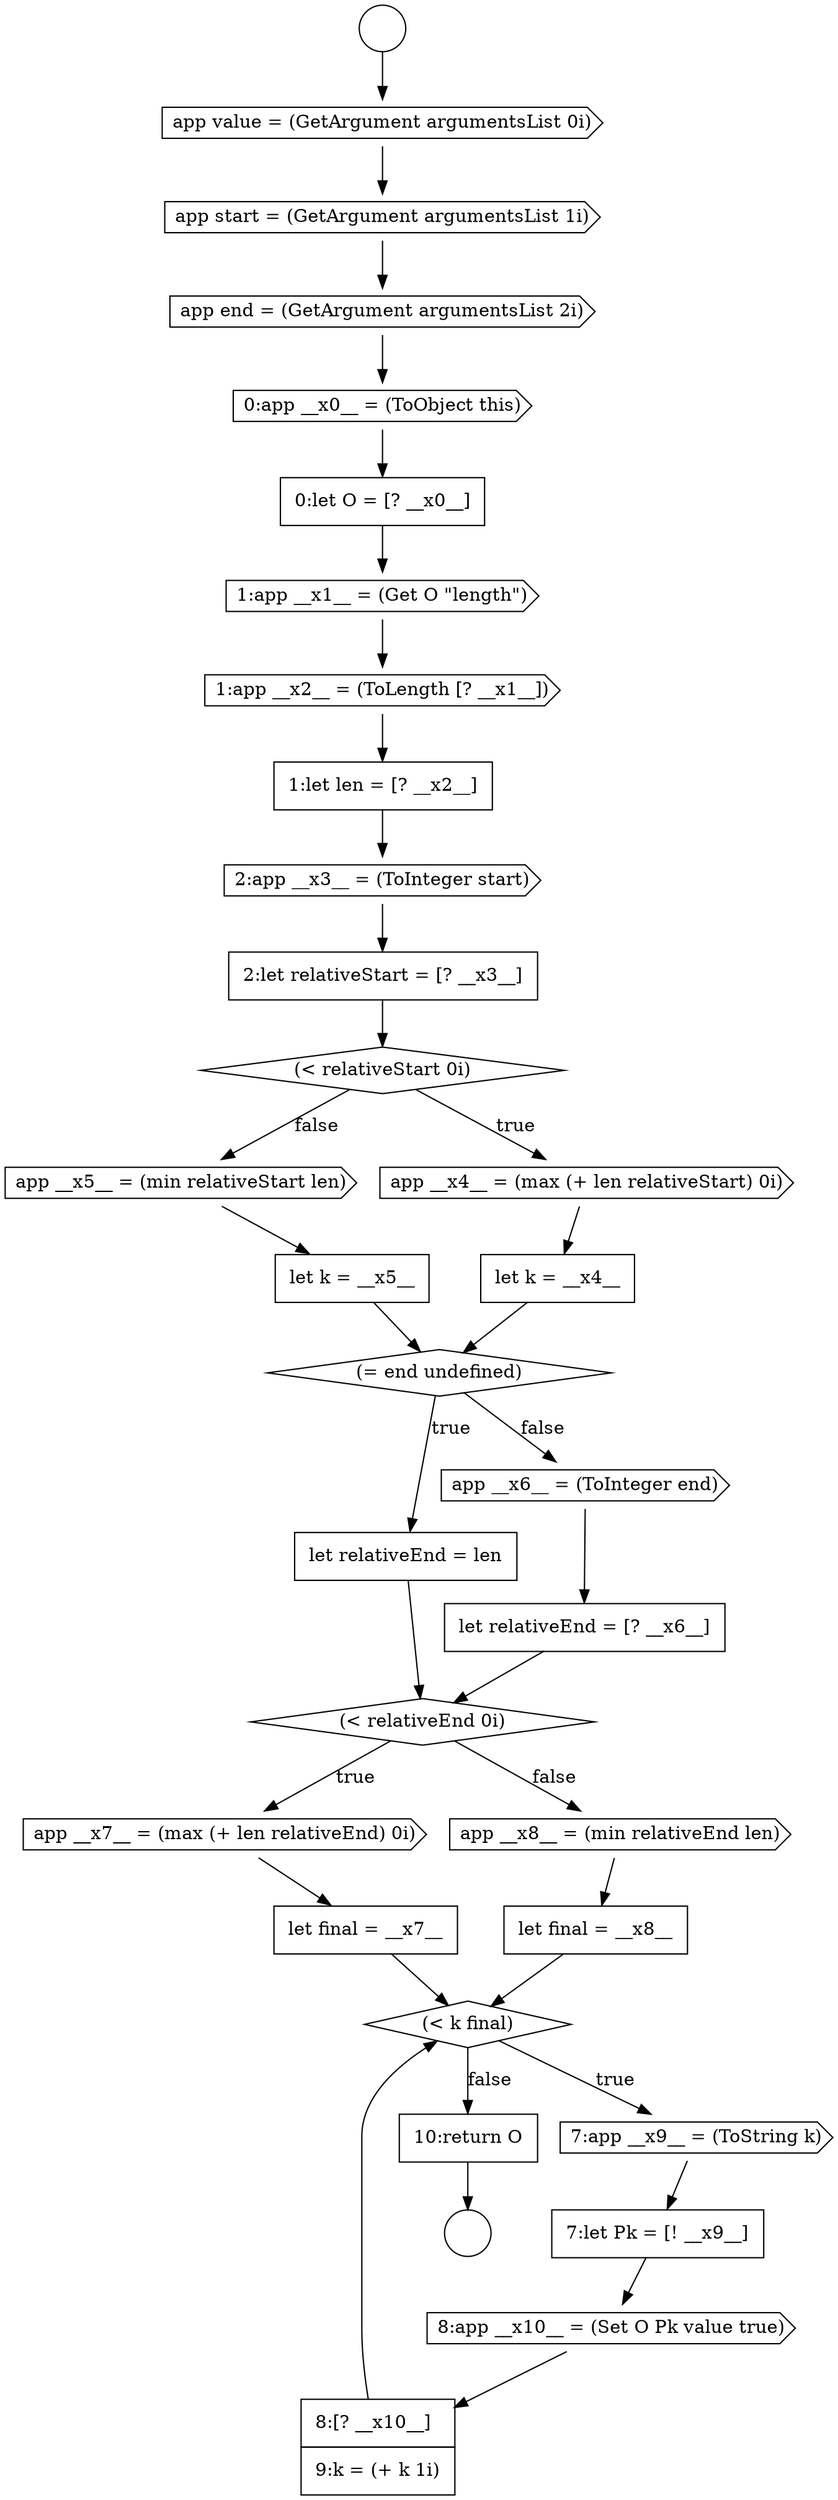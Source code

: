digraph {
  node14741 [shape=cds, label=<<font color="black">0:app __x0__ = (ToObject this)</font>> color="black" fillcolor="white" style=filled]
  node14754 [shape=none, margin=0, label=<<font color="black">
    <table border="0" cellborder="1" cellspacing="0" cellpadding="10">
      <tr><td align="left">let relativeEnd = len</td></tr>
    </table>
  </font>> color="black" fillcolor="white" style=filled]
  node14737 [shape=circle label=" " color="black" fillcolor="white" style=filled]
  node14761 [shape=none, margin=0, label=<<font color="black">
    <table border="0" cellborder="1" cellspacing="0" cellpadding="10">
      <tr><td align="left">let final = __x8__</td></tr>
    </table>
  </font>> color="black" fillcolor="white" style=filled]
  node14753 [shape=diamond, label=<<font color="black">(= end undefined)</font>> color="black" fillcolor="white" style=filled]
  node14752 [shape=none, margin=0, label=<<font color="black">
    <table border="0" cellborder="1" cellspacing="0" cellpadding="10">
      <tr><td align="left">let k = __x5__</td></tr>
    </table>
  </font>> color="black" fillcolor="white" style=filled]
  node14743 [shape=cds, label=<<font color="black">1:app __x1__ = (Get O &quot;length&quot;)</font>> color="black" fillcolor="white" style=filled]
  node14736 [shape=circle label=" " color="black" fillcolor="white" style=filled]
  node14742 [shape=none, margin=0, label=<<font color="black">
    <table border="0" cellborder="1" cellspacing="0" cellpadding="10">
      <tr><td align="left">0:let O = [? __x0__]</td></tr>
    </table>
  </font>> color="black" fillcolor="white" style=filled]
  node14738 [shape=cds, label=<<font color="black">app value = (GetArgument argumentsList 0i)</font>> color="black" fillcolor="white" style=filled]
  node14748 [shape=diamond, label=<<font color="black">(&lt; relativeStart 0i)</font>> color="black" fillcolor="white" style=filled]
  node14750 [shape=none, margin=0, label=<<font color="black">
    <table border="0" cellborder="1" cellspacing="0" cellpadding="10">
      <tr><td align="left">let k = __x4__</td></tr>
    </table>
  </font>> color="black" fillcolor="white" style=filled]
  node14765 [shape=cds, label=<<font color="black">8:app __x10__ = (Set O Pk value true)</font>> color="black" fillcolor="white" style=filled]
  node14758 [shape=cds, label=<<font color="black">app __x7__ = (max (+ len relativeEnd) 0i)</font>> color="black" fillcolor="white" style=filled]
  node14751 [shape=cds, label=<<font color="black">app __x5__ = (min relativeStart len)</font>> color="black" fillcolor="white" style=filled]
  node14766 [shape=none, margin=0, label=<<font color="black">
    <table border="0" cellborder="1" cellspacing="0" cellpadding="10">
      <tr><td align="left">8:[? __x10__]</td></tr>
      <tr><td align="left">9:k = (+ k 1i)</td></tr>
    </table>
  </font>> color="black" fillcolor="white" style=filled]
  node14745 [shape=none, margin=0, label=<<font color="black">
    <table border="0" cellborder="1" cellspacing="0" cellpadding="10">
      <tr><td align="left">1:let len = [? __x2__]</td></tr>
    </table>
  </font>> color="black" fillcolor="white" style=filled]
  node14740 [shape=cds, label=<<font color="black">app end = (GetArgument argumentsList 2i)</font>> color="black" fillcolor="white" style=filled]
  node14757 [shape=diamond, label=<<font color="black">(&lt; relativeEnd 0i)</font>> color="black" fillcolor="white" style=filled]
  node14762 [shape=diamond, label=<<font color="black">(&lt; k final)</font>> color="black" fillcolor="white" style=filled]
  node14744 [shape=cds, label=<<font color="black">1:app __x2__ = (ToLength [? __x1__])</font>> color="black" fillcolor="white" style=filled]
  node14760 [shape=cds, label=<<font color="black">app __x8__ = (min relativeEnd len)</font>> color="black" fillcolor="white" style=filled]
  node14746 [shape=cds, label=<<font color="black">2:app __x3__ = (ToInteger start)</font>> color="black" fillcolor="white" style=filled]
  node14756 [shape=none, margin=0, label=<<font color="black">
    <table border="0" cellborder="1" cellspacing="0" cellpadding="10">
      <tr><td align="left">let relativeEnd = [? __x6__]</td></tr>
    </table>
  </font>> color="black" fillcolor="white" style=filled]
  node14767 [shape=none, margin=0, label=<<font color="black">
    <table border="0" cellborder="1" cellspacing="0" cellpadding="10">
      <tr><td align="left">10:return O</td></tr>
    </table>
  </font>> color="black" fillcolor="white" style=filled]
  node14763 [shape=cds, label=<<font color="black">7:app __x9__ = (ToString k)</font>> color="black" fillcolor="white" style=filled]
  node14739 [shape=cds, label=<<font color="black">app start = (GetArgument argumentsList 1i)</font>> color="black" fillcolor="white" style=filled]
  node14755 [shape=cds, label=<<font color="black">app __x6__ = (ToInteger end)</font>> color="black" fillcolor="white" style=filled]
  node14747 [shape=none, margin=0, label=<<font color="black">
    <table border="0" cellborder="1" cellspacing="0" cellpadding="10">
      <tr><td align="left">2:let relativeStart = [? __x3__]</td></tr>
    </table>
  </font>> color="black" fillcolor="white" style=filled]
  node14749 [shape=cds, label=<<font color="black">app __x4__ = (max (+ len relativeStart) 0i)</font>> color="black" fillcolor="white" style=filled]
  node14764 [shape=none, margin=0, label=<<font color="black">
    <table border="0" cellborder="1" cellspacing="0" cellpadding="10">
      <tr><td align="left">7:let Pk = [! __x9__]</td></tr>
    </table>
  </font>> color="black" fillcolor="white" style=filled]
  node14759 [shape=none, margin=0, label=<<font color="black">
    <table border="0" cellborder="1" cellspacing="0" cellpadding="10">
      <tr><td align="left">let final = __x7__</td></tr>
    </table>
  </font>> color="black" fillcolor="white" style=filled]
  node14758 -> node14759 [ color="black"]
  node14761 -> node14762 [ color="black"]
  node14765 -> node14766 [ color="black"]
  node14764 -> node14765 [ color="black"]
  node14767 -> node14737 [ color="black"]
  node14762 -> node14763 [label=<<font color="black">true</font>> color="black"]
  node14762 -> node14767 [label=<<font color="black">false</font>> color="black"]
  node14751 -> node14752 [ color="black"]
  node14760 -> node14761 [ color="black"]
  node14752 -> node14753 [ color="black"]
  node14756 -> node14757 [ color="black"]
  node14740 -> node14741 [ color="black"]
  node14750 -> node14753 [ color="black"]
  node14755 -> node14756 [ color="black"]
  node14742 -> node14743 [ color="black"]
  node14745 -> node14746 [ color="black"]
  node14743 -> node14744 [ color="black"]
  node14736 -> node14738 [ color="black"]
  node14746 -> node14747 [ color="black"]
  node14749 -> node14750 [ color="black"]
  node14747 -> node14748 [ color="black"]
  node14748 -> node14749 [label=<<font color="black">true</font>> color="black"]
  node14748 -> node14751 [label=<<font color="black">false</font>> color="black"]
  node14744 -> node14745 [ color="black"]
  node14738 -> node14739 [ color="black"]
  node14739 -> node14740 [ color="black"]
  node14759 -> node14762 [ color="black"]
  node14763 -> node14764 [ color="black"]
  node14753 -> node14754 [label=<<font color="black">true</font>> color="black"]
  node14753 -> node14755 [label=<<font color="black">false</font>> color="black"]
  node14741 -> node14742 [ color="black"]
  node14766 -> node14762 [ color="black"]
  node14754 -> node14757 [ color="black"]
  node14757 -> node14758 [label=<<font color="black">true</font>> color="black"]
  node14757 -> node14760 [label=<<font color="black">false</font>> color="black"]
}
